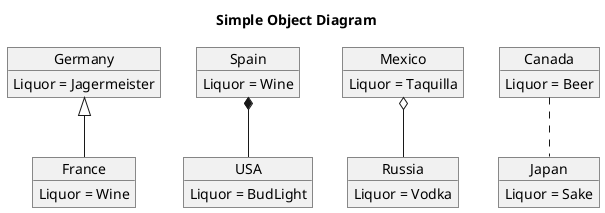 @startuml

title Simple Object Diagram


object Germany
object France
object Spain
object USA
object Mexico
object Russia
object Canada
object Japan

Germany <|-- France
Spain *-- USA
Mexico o-- Russia
Canada .. Japan

Germany : Liquor = Jagermeister
France : Liquor = Wine
Spain : Liquor = Wine
USA : Liquor = BudLight
Mexico : Liquor = Taquilla
Russia : Liquor = Vodka
Canada : Liquor = Beer
Japan : Liquor = Sake

@enduml